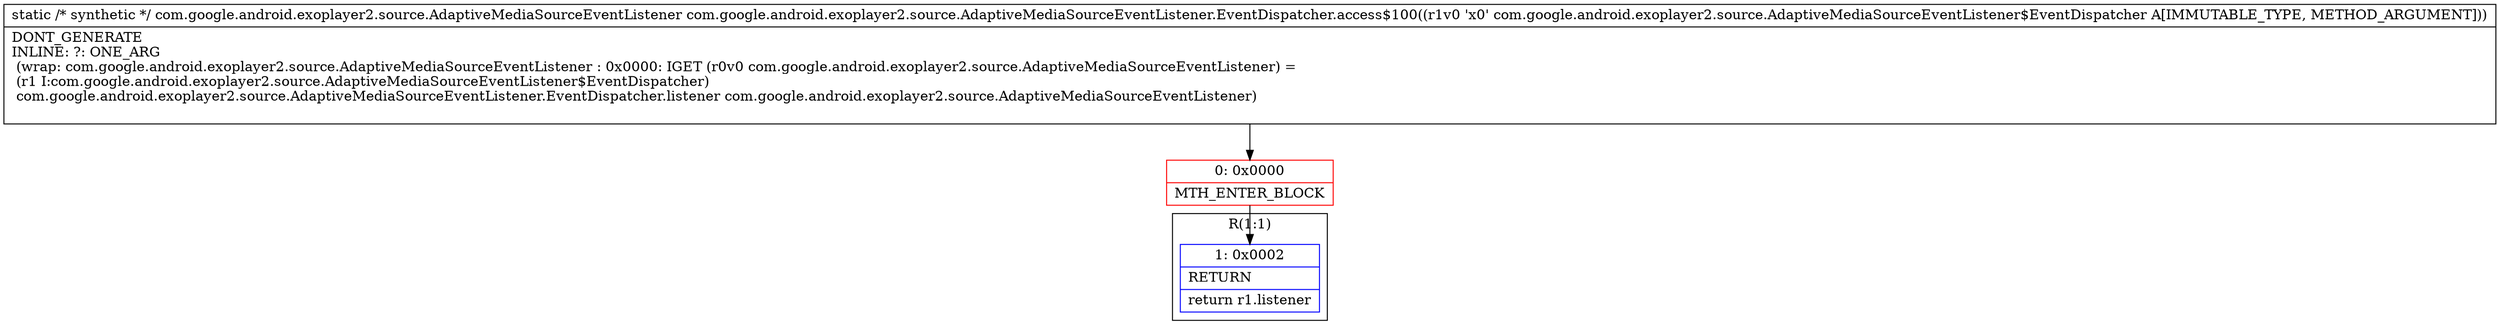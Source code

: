 digraph "CFG forcom.google.android.exoplayer2.source.AdaptiveMediaSourceEventListener.EventDispatcher.access$100(Lcom\/google\/android\/exoplayer2\/source\/AdaptiveMediaSourceEventListener$EventDispatcher;)Lcom\/google\/android\/exoplayer2\/source\/AdaptiveMediaSourceEventListener;" {
subgraph cluster_Region_1249127693 {
label = "R(1:1)";
node [shape=record,color=blue];
Node_1 [shape=record,label="{1\:\ 0x0002|RETURN\l|return r1.listener\l}"];
}
Node_0 [shape=record,color=red,label="{0\:\ 0x0000|MTH_ENTER_BLOCK\l}"];
MethodNode[shape=record,label="{static \/* synthetic *\/ com.google.android.exoplayer2.source.AdaptiveMediaSourceEventListener com.google.android.exoplayer2.source.AdaptiveMediaSourceEventListener.EventDispatcher.access$100((r1v0 'x0' com.google.android.exoplayer2.source.AdaptiveMediaSourceEventListener$EventDispatcher A[IMMUTABLE_TYPE, METHOD_ARGUMENT]))  | DONT_GENERATE\lINLINE: ?: ONE_ARG  \l  (wrap: com.google.android.exoplayer2.source.AdaptiveMediaSourceEventListener : 0x0000: IGET  (r0v0 com.google.android.exoplayer2.source.AdaptiveMediaSourceEventListener) = \l  (r1 I:com.google.android.exoplayer2.source.AdaptiveMediaSourceEventListener$EventDispatcher)\l com.google.android.exoplayer2.source.AdaptiveMediaSourceEventListener.EventDispatcher.listener com.google.android.exoplayer2.source.AdaptiveMediaSourceEventListener)\l\l}"];
MethodNode -> Node_0;
Node_0 -> Node_1;
}

